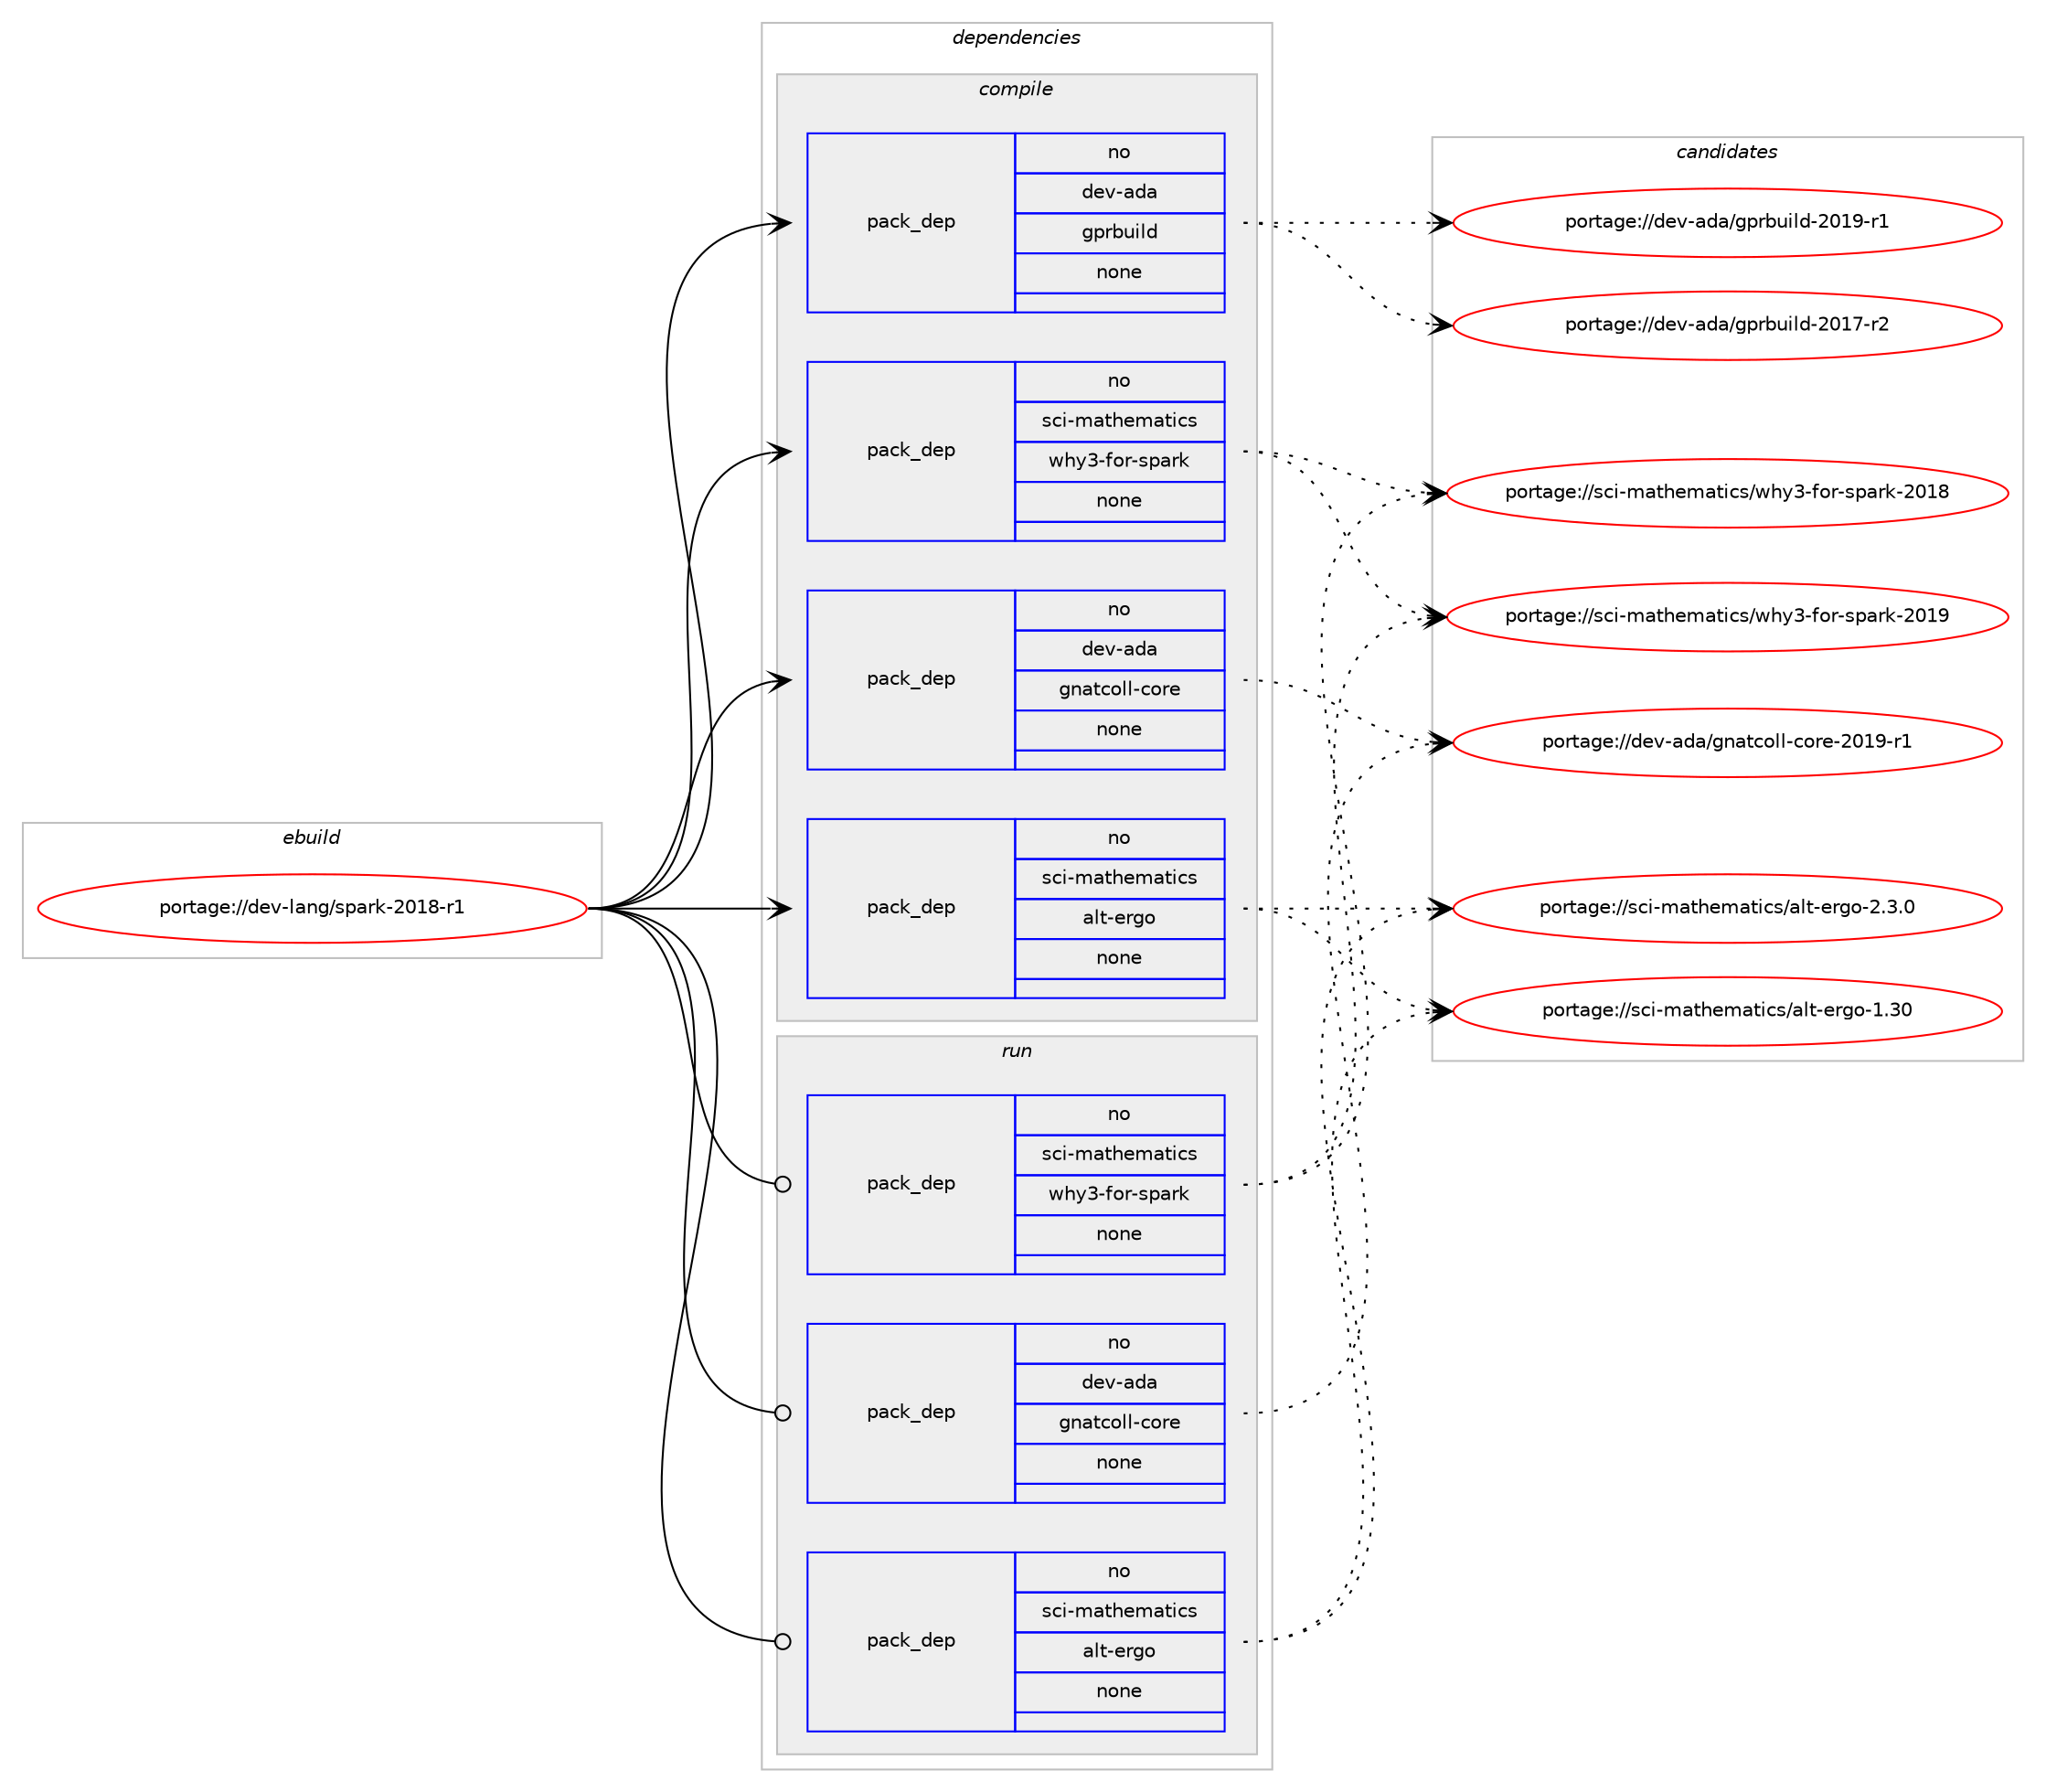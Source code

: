 digraph prolog {

# *************
# Graph options
# *************

newrank=true;
concentrate=true;
compound=true;
graph [rankdir=LR,fontname=Helvetica,fontsize=10,ranksep=1.5];#, ranksep=2.5, nodesep=0.2];
edge  [arrowhead=vee];
node  [fontname=Helvetica,fontsize=10];

# **********
# The ebuild
# **********

subgraph cluster_leftcol {
color=gray;
label=<<i>ebuild</i>>;
id [label="portage://dev-lang/spark-2018-r1", color=red, width=4, href="../dev-lang/spark-2018-r1.svg"];
}

# ****************
# The dependencies
# ****************

subgraph cluster_midcol {
color=gray;
label=<<i>dependencies</i>>;
subgraph cluster_compile {
fillcolor="#eeeeee";
style=filled;
label=<<i>compile</i>>;
subgraph pack386034 {
dependency518237 [label=<<TABLE BORDER="0" CELLBORDER="1" CELLSPACING="0" CELLPADDING="4" WIDTH="220"><TR><TD ROWSPAN="6" CELLPADDING="30">pack_dep</TD></TR><TR><TD WIDTH="110">no</TD></TR><TR><TD>dev-ada</TD></TR><TR><TD>gnatcoll-core</TD></TR><TR><TD>none</TD></TR><TR><TD></TD></TR></TABLE>>, shape=none, color=blue];
}
id:e -> dependency518237:w [weight=20,style="solid",arrowhead="vee"];
subgraph pack386035 {
dependency518238 [label=<<TABLE BORDER="0" CELLBORDER="1" CELLSPACING="0" CELLPADDING="4" WIDTH="220"><TR><TD ROWSPAN="6" CELLPADDING="30">pack_dep</TD></TR><TR><TD WIDTH="110">no</TD></TR><TR><TD>dev-ada</TD></TR><TR><TD>gprbuild</TD></TR><TR><TD>none</TD></TR><TR><TD></TD></TR></TABLE>>, shape=none, color=blue];
}
id:e -> dependency518238:w [weight=20,style="solid",arrowhead="vee"];
subgraph pack386036 {
dependency518239 [label=<<TABLE BORDER="0" CELLBORDER="1" CELLSPACING="0" CELLPADDING="4" WIDTH="220"><TR><TD ROWSPAN="6" CELLPADDING="30">pack_dep</TD></TR><TR><TD WIDTH="110">no</TD></TR><TR><TD>sci-mathematics</TD></TR><TR><TD>alt-ergo</TD></TR><TR><TD>none</TD></TR><TR><TD></TD></TR></TABLE>>, shape=none, color=blue];
}
id:e -> dependency518239:w [weight=20,style="solid",arrowhead="vee"];
subgraph pack386037 {
dependency518240 [label=<<TABLE BORDER="0" CELLBORDER="1" CELLSPACING="0" CELLPADDING="4" WIDTH="220"><TR><TD ROWSPAN="6" CELLPADDING="30">pack_dep</TD></TR><TR><TD WIDTH="110">no</TD></TR><TR><TD>sci-mathematics</TD></TR><TR><TD>why3-for-spark</TD></TR><TR><TD>none</TD></TR><TR><TD></TD></TR></TABLE>>, shape=none, color=blue];
}
id:e -> dependency518240:w [weight=20,style="solid",arrowhead="vee"];
}
subgraph cluster_compileandrun {
fillcolor="#eeeeee";
style=filled;
label=<<i>compile and run</i>>;
}
subgraph cluster_run {
fillcolor="#eeeeee";
style=filled;
label=<<i>run</i>>;
subgraph pack386038 {
dependency518241 [label=<<TABLE BORDER="0" CELLBORDER="1" CELLSPACING="0" CELLPADDING="4" WIDTH="220"><TR><TD ROWSPAN="6" CELLPADDING="30">pack_dep</TD></TR><TR><TD WIDTH="110">no</TD></TR><TR><TD>dev-ada</TD></TR><TR><TD>gnatcoll-core</TD></TR><TR><TD>none</TD></TR><TR><TD></TD></TR></TABLE>>, shape=none, color=blue];
}
id:e -> dependency518241:w [weight=20,style="solid",arrowhead="odot"];
subgraph pack386039 {
dependency518242 [label=<<TABLE BORDER="0" CELLBORDER="1" CELLSPACING="0" CELLPADDING="4" WIDTH="220"><TR><TD ROWSPAN="6" CELLPADDING="30">pack_dep</TD></TR><TR><TD WIDTH="110">no</TD></TR><TR><TD>sci-mathematics</TD></TR><TR><TD>alt-ergo</TD></TR><TR><TD>none</TD></TR><TR><TD></TD></TR></TABLE>>, shape=none, color=blue];
}
id:e -> dependency518242:w [weight=20,style="solid",arrowhead="odot"];
subgraph pack386040 {
dependency518243 [label=<<TABLE BORDER="0" CELLBORDER="1" CELLSPACING="0" CELLPADDING="4" WIDTH="220"><TR><TD ROWSPAN="6" CELLPADDING="30">pack_dep</TD></TR><TR><TD WIDTH="110">no</TD></TR><TR><TD>sci-mathematics</TD></TR><TR><TD>why3-for-spark</TD></TR><TR><TD>none</TD></TR><TR><TD></TD></TR></TABLE>>, shape=none, color=blue];
}
id:e -> dependency518243:w [weight=20,style="solid",arrowhead="odot"];
}
}

# **************
# The candidates
# **************

subgraph cluster_choices {
rank=same;
color=gray;
label=<<i>candidates</i>>;

subgraph choice386034 {
color=black;
nodesep=1;
choice100101118459710097471031109711699111108108459911111410145504849574511449 [label="portage://dev-ada/gnatcoll-core-2019-r1", color=red, width=4,href="../dev-ada/gnatcoll-core-2019-r1.svg"];
dependency518237:e -> choice100101118459710097471031109711699111108108459911111410145504849574511449:w [style=dotted,weight="100"];
}
subgraph choice386035 {
color=black;
nodesep=1;
choice100101118459710097471031121149811710510810045504849574511449 [label="portage://dev-ada/gprbuild-2019-r1", color=red, width=4,href="../dev-ada/gprbuild-2019-r1.svg"];
choice100101118459710097471031121149811710510810045504849554511450 [label="portage://dev-ada/gprbuild-2017-r2", color=red, width=4,href="../dev-ada/gprbuild-2017-r2.svg"];
dependency518238:e -> choice100101118459710097471031121149811710510810045504849574511449:w [style=dotted,weight="100"];
dependency518238:e -> choice100101118459710097471031121149811710510810045504849554511450:w [style=dotted,weight="100"];
}
subgraph choice386036 {
color=black;
nodesep=1;
choice1159910545109971161041011099711610599115479710811645101114103111455046514648 [label="portage://sci-mathematics/alt-ergo-2.3.0", color=red, width=4,href="../sci-mathematics/alt-ergo-2.3.0.svg"];
choice11599105451099711610410110997116105991154797108116451011141031114549465148 [label="portage://sci-mathematics/alt-ergo-1.30", color=red, width=4,href="../sci-mathematics/alt-ergo-1.30.svg"];
dependency518239:e -> choice1159910545109971161041011099711610599115479710811645101114103111455046514648:w [style=dotted,weight="100"];
dependency518239:e -> choice11599105451099711610410110997116105991154797108116451011141031114549465148:w [style=dotted,weight="100"];
}
subgraph choice386037 {
color=black;
nodesep=1;
choice115991054510997116104101109971161059911547119104121514510211111445115112971141074550484957 [label="portage://sci-mathematics/why3-for-spark-2019", color=red, width=4,href="../sci-mathematics/why3-for-spark-2019.svg"];
choice115991054510997116104101109971161059911547119104121514510211111445115112971141074550484956 [label="portage://sci-mathematics/why3-for-spark-2018", color=red, width=4,href="../sci-mathematics/why3-for-spark-2018.svg"];
dependency518240:e -> choice115991054510997116104101109971161059911547119104121514510211111445115112971141074550484957:w [style=dotted,weight="100"];
dependency518240:e -> choice115991054510997116104101109971161059911547119104121514510211111445115112971141074550484956:w [style=dotted,weight="100"];
}
subgraph choice386038 {
color=black;
nodesep=1;
choice100101118459710097471031109711699111108108459911111410145504849574511449 [label="portage://dev-ada/gnatcoll-core-2019-r1", color=red, width=4,href="../dev-ada/gnatcoll-core-2019-r1.svg"];
dependency518241:e -> choice100101118459710097471031109711699111108108459911111410145504849574511449:w [style=dotted,weight="100"];
}
subgraph choice386039 {
color=black;
nodesep=1;
choice1159910545109971161041011099711610599115479710811645101114103111455046514648 [label="portage://sci-mathematics/alt-ergo-2.3.0", color=red, width=4,href="../sci-mathematics/alt-ergo-2.3.0.svg"];
choice11599105451099711610410110997116105991154797108116451011141031114549465148 [label="portage://sci-mathematics/alt-ergo-1.30", color=red, width=4,href="../sci-mathematics/alt-ergo-1.30.svg"];
dependency518242:e -> choice1159910545109971161041011099711610599115479710811645101114103111455046514648:w [style=dotted,weight="100"];
dependency518242:e -> choice11599105451099711610410110997116105991154797108116451011141031114549465148:w [style=dotted,weight="100"];
}
subgraph choice386040 {
color=black;
nodesep=1;
choice115991054510997116104101109971161059911547119104121514510211111445115112971141074550484957 [label="portage://sci-mathematics/why3-for-spark-2019", color=red, width=4,href="../sci-mathematics/why3-for-spark-2019.svg"];
choice115991054510997116104101109971161059911547119104121514510211111445115112971141074550484956 [label="portage://sci-mathematics/why3-for-spark-2018", color=red, width=4,href="../sci-mathematics/why3-for-spark-2018.svg"];
dependency518243:e -> choice115991054510997116104101109971161059911547119104121514510211111445115112971141074550484957:w [style=dotted,weight="100"];
dependency518243:e -> choice115991054510997116104101109971161059911547119104121514510211111445115112971141074550484956:w [style=dotted,weight="100"];
}
}

}
